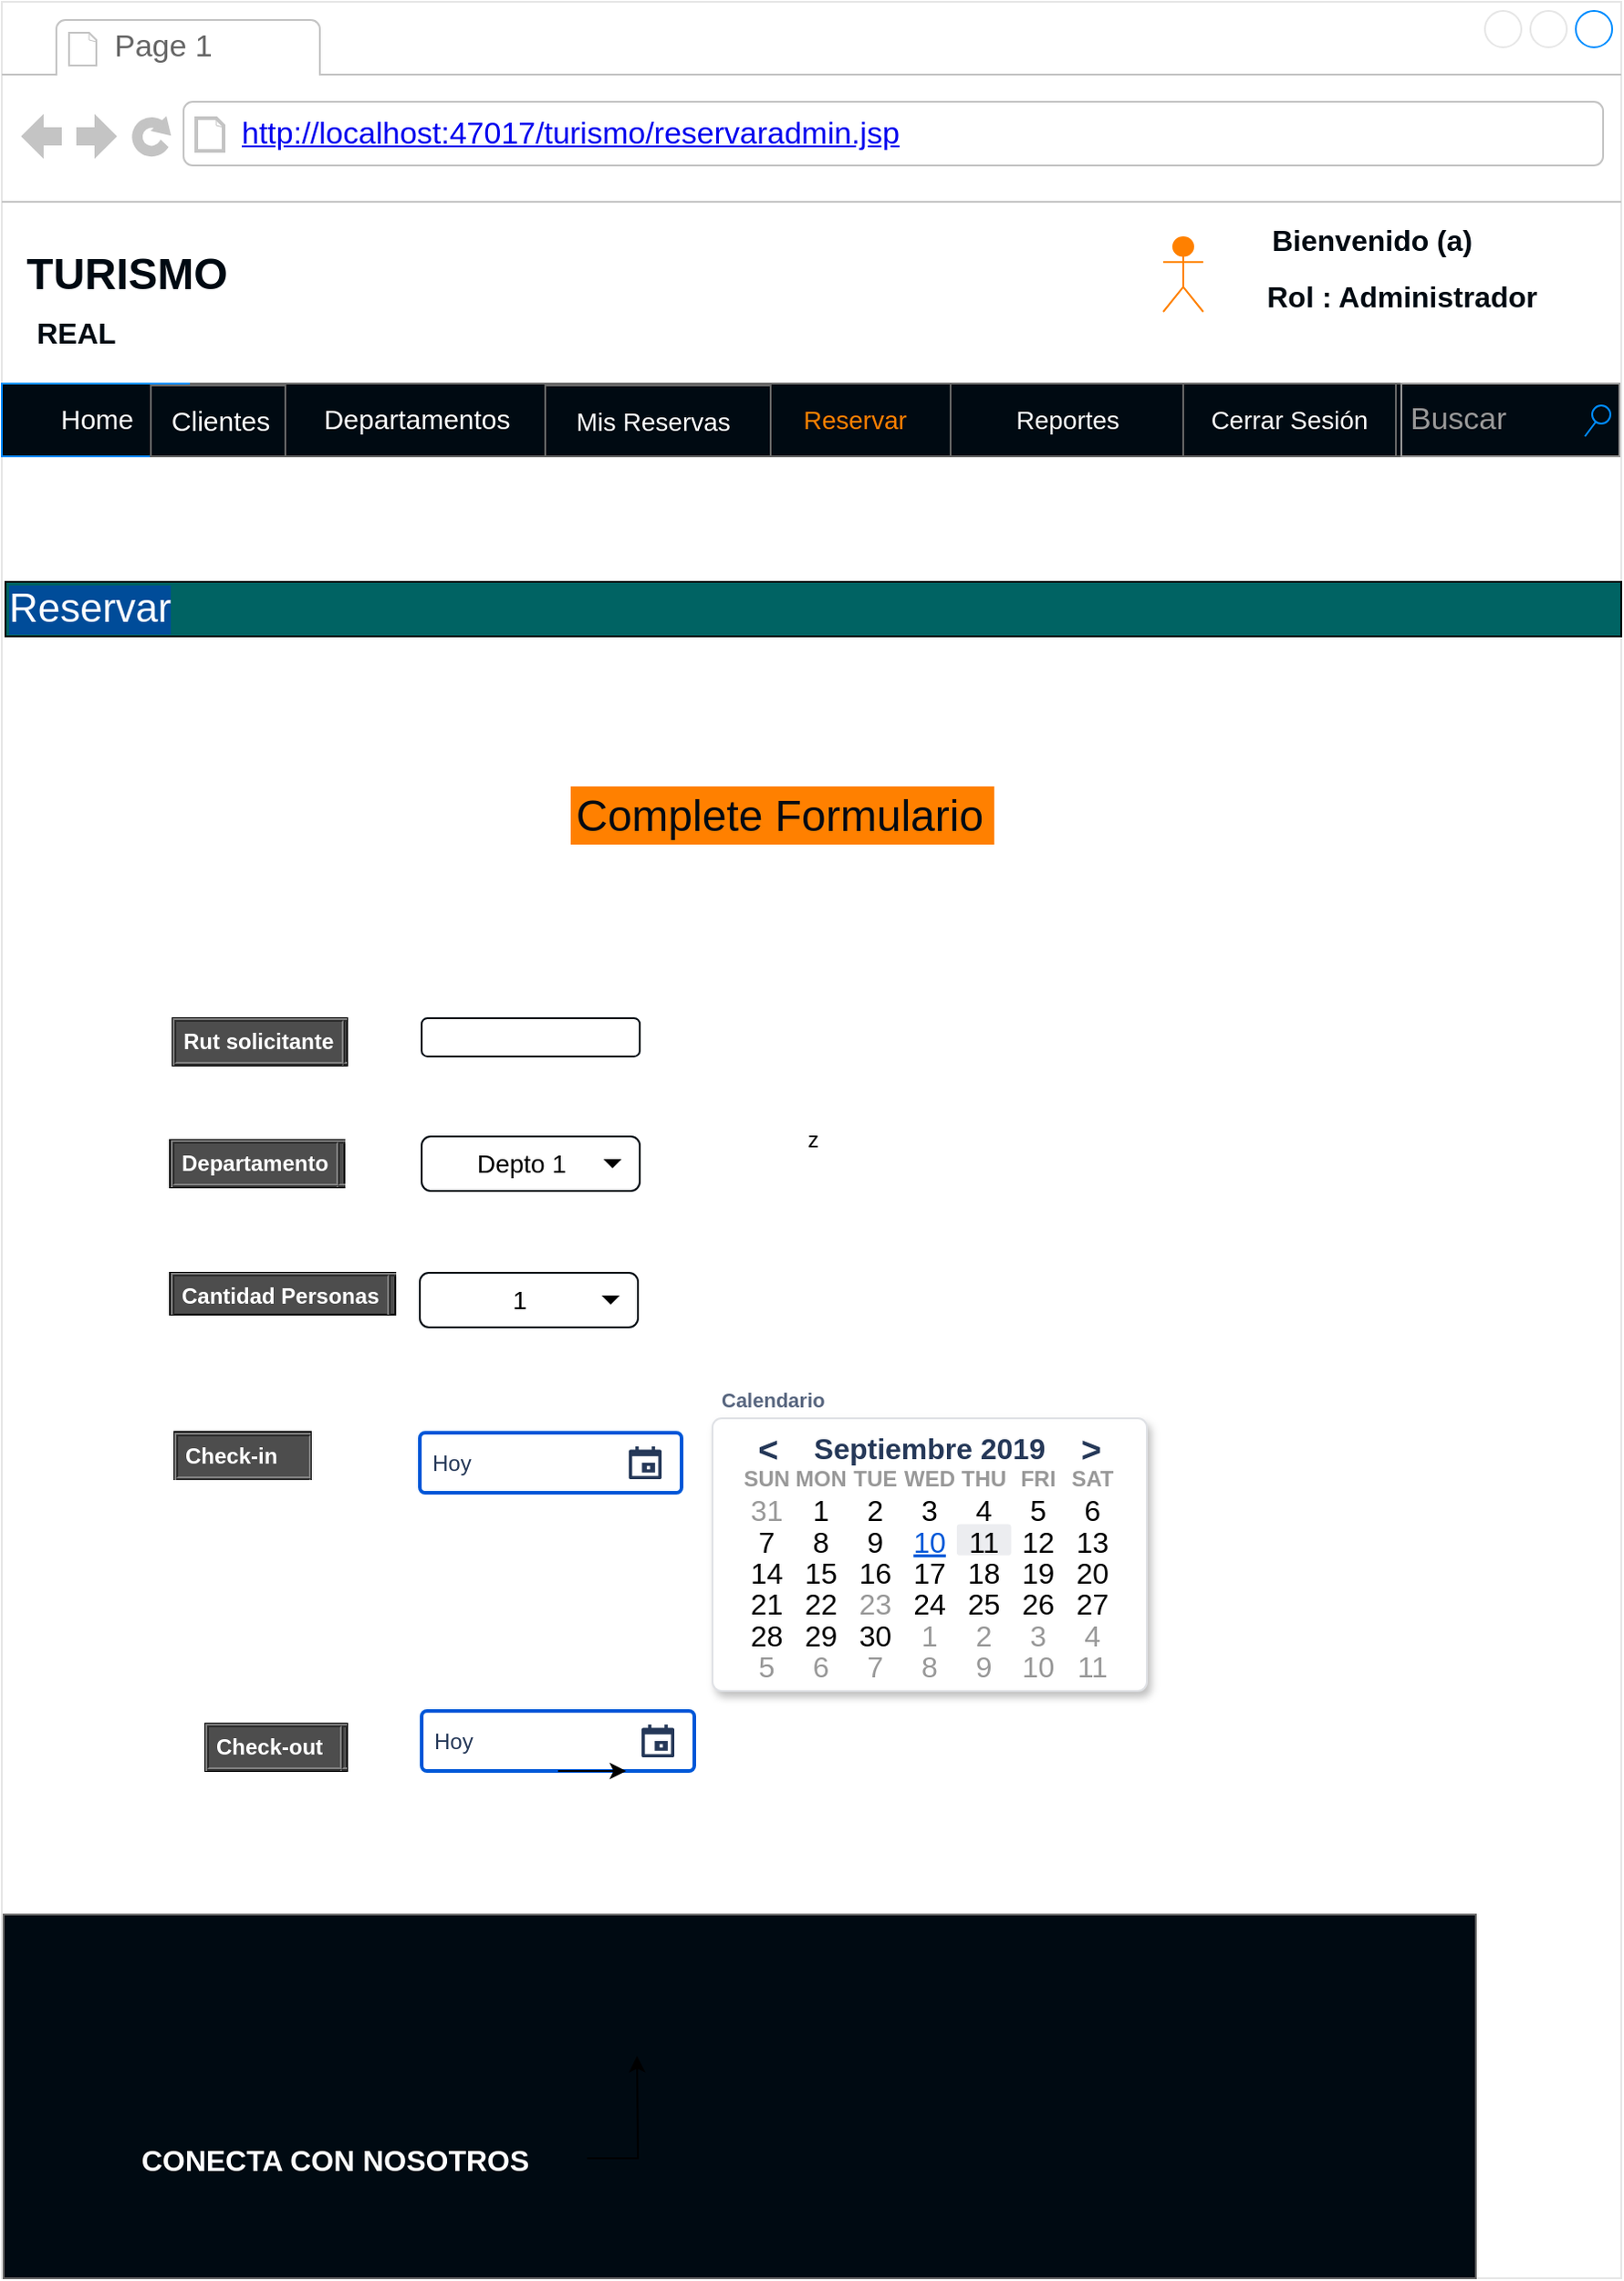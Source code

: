 <mxfile pages="1" version="11.2.9" type="device"><diagram id="nn8o-nB9Y3j_0N80eLnz" name="Page-1"><mxGraphModel dx="1695" dy="433" grid="1" gridSize="10" guides="1" tooltips="1" connect="1" arrows="1" fold="1" page="1" pageScale="1" pageWidth="827" pageHeight="1169" math="0" shadow="0"><root><mxCell id="0"/><mxCell id="1" parent="0"/><mxCell id="z3tYPHD0cMB__CtrZn7K-1" value="z" style="strokeWidth=1;shadow=0;dashed=0;align=center;html=1;shape=mxgraph.mockup.containers.browserWindow;rSize=0;fillColor=#FFFFFF;strokeColor=#E6E6E6;strokeColor2=#008cff;strokeColor3=#c4c4c4;mainText=,;recursiveResize=0;" parent="1" vertex="1"><mxGeometry x="-313" y="308" width="891" height="1252" as="geometry"/></mxCell><mxCell id="z3tYPHD0cMB__CtrZn7K-2" value="Page 1" style="strokeWidth=1;shadow=0;dashed=0;align=center;html=1;shape=mxgraph.mockup.containers.anchor;fontSize=17;fontColor=#666666;align=left;" parent="z3tYPHD0cMB__CtrZn7K-1" vertex="1"><mxGeometry x="60" y="12" width="110" height="26" as="geometry"/></mxCell><mxCell id="z3tYPHD0cMB__CtrZn7K-3" value="&lt;a href=&quot;http://localhost:47017/turismo/misreservas.jsp&quot;&gt;http://localhost:47017/turismo/reservaradmin.jsp&lt;/a&gt;" style="strokeWidth=1;shadow=0;dashed=0;align=center;html=1;shape=mxgraph.mockup.containers.anchor;rSize=0;fontSize=17;fontColor=#666666;align=left;" parent="z3tYPHD0cMB__CtrZn7K-1" vertex="1"><mxGeometry x="130" y="60" width="250" height="26" as="geometry"/></mxCell><mxCell id="z3tYPHD0cMB__CtrZn7K-37" style="edgeStyle=orthogonalEdgeStyle;rounded=0;orthogonalLoop=1;jettySize=auto;html=1;fontSize=22;fontColor=#FFFFFF;" parent="z3tYPHD0cMB__CtrZn7K-1" target="z3tYPHD0cMB__CtrZn7K-1" edge="1"><mxGeometry relative="1" as="geometry"/></mxCell><mxCell id="z3tYPHD0cMB__CtrZn7K-62" value="&lt;font color=&quot;#ffffff&quot;&gt;Reservar&lt;/font&gt;" style="rounded=0;whiteSpace=wrap;html=1;labelBackgroundColor=#004C99;fontSize=22;fontColor=#004C99;align=left;fillColor=#006363;" parent="z3tYPHD0cMB__CtrZn7K-1" vertex="1"><mxGeometry x="2" y="319" width="889" height="30" as="geometry"/></mxCell><mxCell id="z3tYPHD0cMB__CtrZn7K-71" value="&lt;table cellpadding=&quot;4&quot; cellspacing=&quot;0&quot; border=&quot;1&quot; style=&quot;font-size: 1em ; width: 100% ; height: 100%&quot;&gt;&lt;tbody&gt;&lt;tr&gt;&lt;th&gt;Rut solicitante&lt;/th&gt;&lt;th&gt;Departamento&lt;/th&gt;&lt;/tr&gt;&lt;tr&gt;&lt;td&gt;row 1, cell 1&lt;/td&gt;&lt;td&gt;row 1, cell 2&lt;/td&gt;&lt;/tr&gt;&lt;tr&gt;&lt;td&gt;&lt;br&gt;&lt;/td&gt;&lt;td&gt;&lt;br&gt;&lt;/td&gt;&lt;/tr&gt;&lt;/tbody&gt;&lt;/table&gt; " style="verticalAlign=top;align=left;overflow=fill;fillColor=#4D4D4D;fontSize=12;fontFamily=Helvetica;html=1;fontColor=#FFFFFF;" parent="z3tYPHD0cMB__CtrZn7K-1" vertex="1"><mxGeometry x="94" y="559" width="96" height="26" as="geometry"/></mxCell><mxCell id="z3tYPHD0cMB__CtrZn7K-72" value="&lt;table cellpadding=&quot;4&quot; cellspacing=&quot;0&quot; border=&quot;1&quot; style=&quot;font-size: 1em ; width: 100% ; height: 100%&quot;&gt;&lt;tbody&gt;&lt;tr&gt;&lt;th&gt;Cantidad Personas&lt;/th&gt;&lt;th&gt;Estado Pago&lt;/th&gt;&lt;/tr&gt;&lt;tr&gt;&lt;td&gt;row 1, cell 1&lt;/td&gt;&lt;td&gt;row 1, cell 2&lt;/td&gt;&lt;/tr&gt;&lt;tr&gt;&lt;td&gt;&lt;br&gt;&lt;/td&gt;&lt;td&gt;&lt;br&gt;&lt;/td&gt;&lt;/tr&gt;&lt;/tbody&gt;&lt;/table&gt; " style="verticalAlign=top;align=left;overflow=fill;fillColor=#4D4D4D;fontSize=12;fontFamily=Helvetica;html=1;fontColor=#FFFFFF;" parent="z3tYPHD0cMB__CtrZn7K-1" vertex="1"><mxGeometry x="92.5" y="699" width="124" height="23" as="geometry"/></mxCell><mxCell id="z3tYPHD0cMB__CtrZn7K-103" value="&lt;table cellpadding=&quot;4&quot; cellspacing=&quot;0&quot; border=&quot;1&quot; style=&quot;font-size: 1em ; width: 100% ; height: 100%&quot;&gt;&lt;tbody&gt;&lt;tr&gt;&lt;th&gt;Check-in&lt;/th&gt;&lt;th&gt;Check-out&lt;/th&gt;&lt;/tr&gt;&lt;tr&gt;&lt;td&gt;row 1, cell 1&lt;/td&gt;&lt;td&gt;row 1, cell 2&lt;/td&gt;&lt;/tr&gt;&lt;tr&gt;&lt;td&gt;&lt;br&gt;&lt;/td&gt;&lt;td&gt;&lt;br&gt;&lt;/td&gt;&lt;/tr&gt;&lt;/tbody&gt;&lt;/table&gt; " style="verticalAlign=top;align=left;overflow=fill;fillColor=#4D4D4D;fontSize=12;fontFamily=Helvetica;html=1;fontColor=#FFFFFF;" parent="z3tYPHD0cMB__CtrZn7K-1" vertex="1"><mxGeometry x="95" y="786.5" width="75" height="26" as="geometry"/></mxCell><mxCell id="z3tYPHD0cMB__CtrZn7K-110" value="TURISMO" style="text;html=1;strokeColor=none;fillColor=none;align=center;verticalAlign=middle;whiteSpace=wrap;rounded=0;labelBackgroundColor=none;fontSize=24;fontColor=#000A12;fontStyle=1" parent="z3tYPHD0cMB__CtrZn7K-1" vertex="1"><mxGeometry x="41" y="140" width="56" height="20" as="geometry"/></mxCell><mxCell id="z3tYPHD0cMB__CtrZn7K-111" value="&lt;font style=&quot;font-size: 16px&quot;&gt;REAL&lt;/font&gt;" style="text;html=1;strokeColor=none;fillColor=none;align=center;verticalAlign=middle;whiteSpace=wrap;rounded=0;labelBackgroundColor=none;fontSize=22;fontColor=#000A12;fontStyle=1;direction=south;" parent="z3tYPHD0cMB__CtrZn7K-1" vertex="1"><mxGeometry x="26" y="160" width="30" height="41" as="geometry"/></mxCell><mxCell id="z3tYPHD0cMB__CtrZn7K-5" value="" style="strokeWidth=1;shadow=0;dashed=0;align=center;html=1;shape=mxgraph.mockup.text.rrect;rSize=0;fillColor=#000A12;strokeColor=#666666;" parent="z3tYPHD0cMB__CtrZn7K-1" vertex="1"><mxGeometry y="210" width="890" height="40" as="geometry"/></mxCell><mxCell id="z3tYPHD0cMB__CtrZn7K-7" value="&lt;font style=&quot;font-size: 14px&quot; color=&quot;#ff8000&quot;&gt;Reservar&lt;/font&gt;" style="strokeColor=inherit;fillColor=inherit;gradientColor=inherit;strokeWidth=1;shadow=0;dashed=0;align=center;html=1;shape=mxgraph.mockup.text.rrect;rSize=0;fontSize=17;fontColor=#0000ff;" parent="z3tYPHD0cMB__CtrZn7K-5" vertex="1"><mxGeometry x="405" width="128" height="40" as="geometry"/></mxCell><mxCell id="z3tYPHD0cMB__CtrZn7K-8" value="&lt;font style=&quot;font-size: 14px&quot; color=&quot;#ffffff&quot;&gt;Cerrar Sesión&lt;/font&gt;" style="strokeColor=inherit;fillColor=inherit;gradientColor=inherit;strokeWidth=1;shadow=0;dashed=0;align=center;html=1;shape=mxgraph.mockup.text.rrect;rSize=0;fontSize=17;fontColor=#0000ff;" parent="z3tYPHD0cMB__CtrZn7K-5" vertex="1"><mxGeometry x="649" width="118" height="40" as="geometry"/></mxCell><mxCell id="z3tYPHD0cMB__CtrZn7K-9" value="&lt;font style=&quot;font-size: 15px&quot;&gt;Home&lt;/font&gt;" style="strokeWidth=1;shadow=0;dashed=0;align=center;html=1;shape=mxgraph.mockup.text.rrect;rSize=0;fontSize=17;fontColor=#ffffff;fillColor=#000A12;strokeColor=#008cff;" parent="z3tYPHD0cMB__CtrZn7K-5" vertex="1"><mxGeometry width="103" height="40" as="geometry"/></mxCell><mxCell id="z3tYPHD0cMB__CtrZn7K-164" value="&lt;font style=&quot;font-size: 14px&quot; color=&quot;#ffffff&quot;&gt;Mis Reservas&lt;/font&gt;" style="strokeColor=inherit;fillColor=inherit;gradientColor=inherit;strokeWidth=1;shadow=0;dashed=0;align=center;html=1;shape=mxgraph.mockup.text.rrect;rSize=0;fontSize=17;fontColor=#0000ff;" parent="z3tYPHD0cMB__CtrZn7K-5" vertex="1"><mxGeometry x="293" y="1" width="130" height="39" as="geometry"/></mxCell><mxCell id="SbKn4umpk4SBxDPT1Sp--4" value="&lt;font style=&quot;font-size: 15px&quot; color=&quot;#ffffff&quot;&gt;Clientes&lt;/font&gt;" style="strokeColor=inherit;fillColor=inherit;gradientColor=inherit;strokeWidth=1;shadow=0;dashed=0;align=center;html=1;shape=mxgraph.mockup.text.rrect;rSize=0;fontSize=17;fontColor=#0000ff;" vertex="1" parent="z3tYPHD0cMB__CtrZn7K-5"><mxGeometry x="82" y="1" width="76" height="39" as="geometry"/></mxCell><mxCell id="SbKn4umpk4SBxDPT1Sp--5" value="&lt;font style=&quot;font-size: 14px&quot; color=&quot;#ffffff&quot;&gt;Reportes&lt;/font&gt;" style="strokeColor=inherit;fillColor=inherit;gradientColor=inherit;strokeWidth=1;shadow=0;dashed=0;align=center;html=1;shape=mxgraph.mockup.text.rrect;rSize=0;fontSize=17;fontColor=#0000ff;" vertex="1" parent="z3tYPHD0cMB__CtrZn7K-5"><mxGeometry x="522" width="128" height="40" as="geometry"/></mxCell><mxCell id="z3tYPHD0cMB__CtrZn7K-6" value="&lt;font style=&quot;font-size: 15px&quot; color=&quot;#ffffff&quot;&gt;Departamentos&lt;/font&gt;" style="strokeColor=inherit;fillColor=inherit;gradientColor=inherit;strokeWidth=1;shadow=0;dashed=0;align=center;html=1;shape=mxgraph.mockup.text.rrect;rSize=0;fontSize=17;fontColor=#0000ff;" parent="z3tYPHD0cMB__CtrZn7K-5" vertex="1"><mxGeometry x="156" width="143" height="40" as="geometry"/></mxCell><mxCell id="z3tYPHD0cMB__CtrZn7K-14" value="Buscar" style="strokeWidth=1;shadow=0;dashed=0;align=center;html=1;shape=mxgraph.mockup.forms.searchBox;strokeColor=#999999;mainText=;fillColor=#000A12;strokeColor2=#008cff;fontColor=#999999;fontSize=17;align=left;spacingLeft=3;gradientColor=none;" parent="z3tYPHD0cMB__CtrZn7K-5" vertex="1"><mxGeometry x="770" width="120" height="40" as="geometry"/></mxCell><mxCell id="z3tYPHD0cMB__CtrZn7K-120" value="" style="shape=umlActor;verticalLabelPosition=bottom;labelBackgroundColor=#ffffff;verticalAlign=top;html=1;outlineConnect=0;strokeColor=#FF8000;fillColor=#FF8000;gradientColor=none;fontSize=24;fontColor=#000A12;align=left;" parent="z3tYPHD0cMB__CtrZn7K-1" vertex="1"><mxGeometry x="639" y="129.5" width="22" height="41" as="geometry"/></mxCell><mxCell id="z3tYPHD0cMB__CtrZn7K-121" value="&lt;span style=&quot;font-size: 16px&quot;&gt;Bienvenido (a)&lt;/span&gt;" style="text;html=1;strokeColor=none;fillColor=none;align=center;verticalAlign=middle;whiteSpace=wrap;rounded=0;labelBackgroundColor=none;fontSize=22;fontColor=#000A12;fontStyle=1;direction=south;" parent="z3tYPHD0cMB__CtrZn7K-1" vertex="1"><mxGeometry x="685.5" y="109" width="136" height="41" as="geometry"/></mxCell><mxCell id="z3tYPHD0cMB__CtrZn7K-122" value="&lt;span style=&quot;font-size: 16px&quot;&gt;Rol : Administrador&lt;br&gt;&lt;/span&gt;" style="text;html=1;strokeColor=none;fillColor=none;align=center;verticalAlign=middle;whiteSpace=wrap;rounded=0;labelBackgroundColor=none;fontSize=22;fontColor=#000A12;fontStyle=1;direction=south;" parent="z3tYPHD0cMB__CtrZn7K-1" vertex="1"><mxGeometry x="680" y="140" width="181" height="41" as="geometry"/></mxCell><mxCell id="z3tYPHD0cMB__CtrZn7K-148" value="" style="strokeWidth=1;shadow=0;dashed=0;align=center;html=1;shape=mxgraph.mockup.text.rrect;rSize=0;fillColor=#000A12;strokeColor=#666666;" parent="z3tYPHD0cMB__CtrZn7K-1" vertex="1"><mxGeometry x="1" y="1052" width="810" height="200" as="geometry"/></mxCell><mxCell id="z3tYPHD0cMB__CtrZn7K-154" value="" style="edgeStyle=orthogonalEdgeStyle;rounded=0;orthogonalLoop=1;jettySize=auto;html=1;fontSize=24;fontColor=#FFFFFF;" parent="z3tYPHD0cMB__CtrZn7K-148" source="z3tYPHD0cMB__CtrZn7K-147" edge="1"><mxGeometry relative="1" as="geometry"><mxPoint x="348.5" y="77.679" as="targetPoint"/></mxGeometry></mxCell><mxCell id="z3tYPHD0cMB__CtrZn7K-147" value="&lt;span style=&quot;font-size: 16px&quot;&gt;CONECTA CON NOSOTROS&lt;br&gt;&lt;/span&gt;" style="text;html=1;strokeColor=none;fillColor=none;align=center;verticalAlign=middle;whiteSpace=wrap;rounded=0;labelBackgroundColor=none;fontSize=22;fontColor=#FFFFFF;fontStyle=1;direction=south;" parent="z3tYPHD0cMB__CtrZn7K-148" vertex="1"><mxGeometry x="44.0" y="89.286" width="277" height="89.286" as="geometry"/></mxCell><mxCell id="z3tYPHD0cMB__CtrZn7K-169" value="Complete Formulario" style="rounded=0;whiteSpace=wrap;html=1;labelBackgroundColor=none;strokeColor=#FF8000;fillColor=#FF8000;gradientColor=none;fontSize=24;fontColor=#000A12;align=left;" parent="z3tYPHD0cMB__CtrZn7K-1" vertex="1"><mxGeometry x="313.5" y="432" width="232" height="31" as="geometry"/></mxCell><mxCell id="z3tYPHD0cMB__CtrZn7K-170" value="&lt;table cellpadding=&quot;4&quot; cellspacing=&quot;0&quot; border=&quot;1&quot; style=&quot;font-size: 1em ; width: 100% ; height: 100%&quot;&gt;&lt;tbody&gt;&lt;tr&gt;&lt;th&gt;Departamento&lt;br&gt;&lt;/th&gt;&lt;th&gt;Departamento&lt;/th&gt;&lt;/tr&gt;&lt;tr&gt;&lt;td&gt;row 1, cell 1&lt;/td&gt;&lt;td&gt;row 1, cell 2&lt;/td&gt;&lt;/tr&gt;&lt;tr&gt;&lt;td&gt;&lt;br&gt;&lt;/td&gt;&lt;td&gt;&lt;br&gt;&lt;/td&gt;&lt;/tr&gt;&lt;/tbody&gt;&lt;/table&gt; " style="verticalAlign=top;align=left;overflow=fill;fillColor=#4D4D4D;fontSize=12;fontFamily=Helvetica;html=1;fontColor=#FFFFFF;" parent="z3tYPHD0cMB__CtrZn7K-1" vertex="1"><mxGeometry x="92.5" y="626" width="96" height="26" as="geometry"/></mxCell><mxCell id="z3tYPHD0cMB__CtrZn7K-172" value="&lt;table cellpadding=&quot;4&quot; cellspacing=&quot;0&quot; border=&quot;1&quot; style=&quot;font-size: 1em ; width: 100% ; height: 100%&quot;&gt;&lt;tbody&gt;&lt;tr&gt;&lt;th&gt;Check-out&lt;/th&gt;&lt;th&gt;Check-out&lt;/th&gt;&lt;/tr&gt;&lt;tr&gt;&lt;td&gt;row 1, cell 1&lt;/td&gt;&lt;td&gt;row 1, cell 2&lt;/td&gt;&lt;/tr&gt;&lt;tr&gt;&lt;td&gt;&lt;br&gt;&lt;/td&gt;&lt;td&gt;&lt;br&gt;&lt;/td&gt;&lt;/tr&gt;&lt;/tbody&gt;&lt;/table&gt; " style="verticalAlign=top;align=left;overflow=fill;fillColor=#4D4D4D;fontSize=12;fontFamily=Helvetica;html=1;fontColor=#FFFFFF;" parent="z3tYPHD0cMB__CtrZn7K-1" vertex="1"><mxGeometry x="112" y="947" width="78" height="26" as="geometry"/></mxCell><mxCell id="z3tYPHD0cMB__CtrZn7K-206" value="" style="rounded=1;whiteSpace=wrap;html=1;labelBackgroundColor=none;strokeColor=#000A12;fillColor=#FFFFFF;gradientColor=none;fontSize=24;fontColor=#000A12;align=left;" parent="z3tYPHD0cMB__CtrZn7K-1" vertex="1"><mxGeometry x="231" y="559" width="120" height="21" as="geometry"/></mxCell><mxCell id="z3tYPHD0cMB__CtrZn7K-222" value="Depto 1" style="html=1;shadow=0;dashed=0;shape=mxgraph.bootstrap.rrect;rSize=5;strokeColor=#000A12;spacingRight=10;fontSize=14;whiteSpace=wrap;fillColor=#ffffff;align=center;labelBackgroundColor=none;" parent="z3tYPHD0cMB__CtrZn7K-1" vertex="1"><mxGeometry x="231" y="624" width="120" height="30" as="geometry"/></mxCell><mxCell id="z3tYPHD0cMB__CtrZn7K-223" value="" style="shape=triangle;direction=south;fillColor=#000000;strokeColor=none;perimeter=none;" parent="z3tYPHD0cMB__CtrZn7K-222" vertex="1"><mxGeometry x="1" y="0.5" width="10" height="5" relative="1" as="geometry"><mxPoint x="-20" y="-2.5" as="offset"/></mxGeometry></mxCell><mxCell id="z3tYPHD0cMB__CtrZn7K-224" value="1" style="html=1;shadow=0;dashed=0;shape=mxgraph.bootstrap.rrect;rSize=5;strokeColor=#000A12;spacingRight=10;fontSize=14;whiteSpace=wrap;fillColor=#ffffff;align=center;labelBackgroundColor=none;" parent="z3tYPHD0cMB__CtrZn7K-1" vertex="1"><mxGeometry x="230" y="699" width="120" height="30" as="geometry"/></mxCell><mxCell id="z3tYPHD0cMB__CtrZn7K-225" value="" style="shape=triangle;direction=south;fillColor=#000000;strokeColor=none;perimeter=none;" parent="z3tYPHD0cMB__CtrZn7K-224" vertex="1"><mxGeometry x="1" y="0.5" width="10" height="5" relative="1" as="geometry"><mxPoint x="-20" y="-2.5" as="offset"/></mxGeometry></mxCell><mxCell id="z3tYPHD0cMB__CtrZn7K-287" value="Hoy" style="rounded=1;arcSize=9;fillColor=#ffffff;align=left;spacingLeft=5;strokeColor=#0057D8;html=1;strokeWidth=2;fontColor=#253858;fontSize=12;labelBackgroundColor=none;" parent="z3tYPHD0cMB__CtrZn7K-1" vertex="1"><mxGeometry x="230" y="787" width="144" height="33" as="geometry"/></mxCell><mxCell id="z3tYPHD0cMB__CtrZn7K-288" value="" style="shape=mxgraph.gmdl.calendar;fillColor=#253858;strokeColor=none" parent="z3tYPHD0cMB__CtrZn7K-287" vertex="1"><mxGeometry x="1" y="0.5" width="18" height="18" relative="1" as="geometry"><mxPoint x="-29" y="-9" as="offset"/></mxGeometry></mxCell><mxCell id="z3tYPHD0cMB__CtrZn7K-286" value="Calendario" style="fillColor=none;strokeColor=none;html=1;fontSize=11;fontStyle=0;align=left;fontColor=#596780;fontStyle=1;fontSize=11;labelBackgroundColor=none;" parent="z3tYPHD0cMB__CtrZn7K-1" vertex="1"><mxGeometry x="393.5" y="759" width="240" height="20" as="geometry"/></mxCell><mxCell id="z3tYPHD0cMB__CtrZn7K-289" value="" style="shape=mxgraph.mockup.forms.rrect;rSize=5;strokeColor=#DFE1E5;fillColor=#ffffff;shadow=1;labelBackgroundColor=none;fontSize=24;fontColor=#000A12;align=left;html=1;" parent="z3tYPHD0cMB__CtrZn7K-1" vertex="1"><mxGeometry x="391" y="779" width="239" height="150" as="geometry"/></mxCell><mxCell id="z3tYPHD0cMB__CtrZn7K-290" value="Septiembre 2019" style="strokeColor=none;fillColor=none;fontColor=#253858;fontSize=16;fontStyle=1" parent="z3tYPHD0cMB__CtrZn7K-289" vertex="1"><mxGeometry x="44.812" y="6.857" width="149.375" height="17.143" as="geometry"/></mxCell><mxCell id="z3tYPHD0cMB__CtrZn7K-291" value="&lt;" style="strokeColor=none;fillColor=none;fontColor=#253858;fontSize=19;fontStyle=1;" parent="z3tYPHD0cMB__CtrZn7K-289" vertex="1"><mxGeometry x="11.95" y="6.857" width="37.344" height="17.143" as="geometry"/></mxCell><mxCell id="z3tYPHD0cMB__CtrZn7K-292" value="&gt;" style="strokeColor=none;fillColor=none;fontColor=#253858;fontSize=19;fontStyle=1;" parent="z3tYPHD0cMB__CtrZn7K-289" vertex="1"><mxGeometry x="189.706" y="6.857" width="37.344" height="17.143" as="geometry"/></mxCell><mxCell id="z3tYPHD0cMB__CtrZn7K-293" value="SUN" style="strokeColor=none;fillColor=none;fontColor=#999999;fontSize=12;fontStyle=1" parent="z3tYPHD0cMB__CtrZn7K-289" vertex="1"><mxGeometry x="14.938" y="24.0" width="29.875" height="17.143" as="geometry"/></mxCell><mxCell id="z3tYPHD0cMB__CtrZn7K-294" value="MON" style="strokeColor=none;fillColor=none;fontColor=#999999;fontSize=12;fontStyle=1" parent="z3tYPHD0cMB__CtrZn7K-289" vertex="1"><mxGeometry x="44.812" y="24.0" width="29.875" height="17.143" as="geometry"/></mxCell><mxCell id="z3tYPHD0cMB__CtrZn7K-295" value="TUE" style="strokeColor=none;fillColor=none;fontColor=#999999;fontSize=12;fontStyle=1" parent="z3tYPHD0cMB__CtrZn7K-289" vertex="1"><mxGeometry x="74.688" y="24.0" width="29.875" height="17.143" as="geometry"/></mxCell><mxCell id="z3tYPHD0cMB__CtrZn7K-296" value="WED" style="strokeColor=none;fillColor=none;fontColor=#999999;fontSize=12;fontStyle=1" parent="z3tYPHD0cMB__CtrZn7K-289" vertex="1"><mxGeometry x="104.562" y="24.0" width="29.875" height="17.143" as="geometry"/></mxCell><mxCell id="z3tYPHD0cMB__CtrZn7K-297" value="THU" style="strokeColor=none;fillColor=none;fontColor=#999999;fontSize=12;fontStyle=1" parent="z3tYPHD0cMB__CtrZn7K-289" vertex="1"><mxGeometry x="134.438" y="24.0" width="29.875" height="17.143" as="geometry"/></mxCell><mxCell id="z3tYPHD0cMB__CtrZn7K-298" value="FRI" style="strokeColor=none;fillColor=none;fontColor=#999999;fontSize=12;fontStyle=1" parent="z3tYPHD0cMB__CtrZn7K-289" vertex="1"><mxGeometry x="164.312" y="24.0" width="29.875" height="17.143" as="geometry"/></mxCell><mxCell id="z3tYPHD0cMB__CtrZn7K-299" value="SAT" style="strokeColor=none;fillColor=none;fontColor=#999999;fontSize=12;fontStyle=1" parent="z3tYPHD0cMB__CtrZn7K-289" vertex="1"><mxGeometry x="194.188" y="24.0" width="29.875" height="17.143" as="geometry"/></mxCell><mxCell id="z3tYPHD0cMB__CtrZn7K-300" value="31" style="strokeColor=none;fillColor=none;fontColor=#999999;fontSize=16" parent="z3tYPHD0cMB__CtrZn7K-289" vertex="1"><mxGeometry x="14.938" y="41.143" width="29.875" height="17.143" as="geometry"/></mxCell><mxCell id="z3tYPHD0cMB__CtrZn7K-301" value="1" style="strokeColor=none;fillColor=none;fontColor=#000000;fontSize=16" parent="z3tYPHD0cMB__CtrZn7K-289" vertex="1"><mxGeometry x="44.812" y="41.143" width="29.875" height="17.143" as="geometry"/></mxCell><mxCell id="z3tYPHD0cMB__CtrZn7K-302" value="2" style="strokeColor=none;fillColor=none;fontColor=#000000;fontSize=16" parent="z3tYPHD0cMB__CtrZn7K-289" vertex="1"><mxGeometry x="74.688" y="41.143" width="29.875" height="17.143" as="geometry"/></mxCell><mxCell id="z3tYPHD0cMB__CtrZn7K-303" value="3" style="strokeColor=none;fillColor=none;fontColor=#000000;fontSize=16" parent="z3tYPHD0cMB__CtrZn7K-289" vertex="1"><mxGeometry x="104.562" y="41.143" width="29.875" height="17.143" as="geometry"/></mxCell><mxCell id="z3tYPHD0cMB__CtrZn7K-304" value="4" style="strokeColor=none;fillColor=none;fontColor=#000000;fontSize=16" parent="z3tYPHD0cMB__CtrZn7K-289" vertex="1"><mxGeometry x="134.438" y="41.143" width="29.875" height="17.143" as="geometry"/></mxCell><mxCell id="z3tYPHD0cMB__CtrZn7K-305" value="5" style="strokeColor=none;fillColor=none;fontColor=#000000;fontSize=16" parent="z3tYPHD0cMB__CtrZn7K-289" vertex="1"><mxGeometry x="164.312" y="41.143" width="29.875" height="17.143" as="geometry"/></mxCell><mxCell id="z3tYPHD0cMB__CtrZn7K-306" value="6" style="strokeColor=none;fillColor=none;fontColor=#000000;fontSize=16" parent="z3tYPHD0cMB__CtrZn7K-289" vertex="1"><mxGeometry x="194.188" y="41.143" width="29.875" height="17.143" as="geometry"/></mxCell><mxCell id="z3tYPHD0cMB__CtrZn7K-307" value="7" style="strokeColor=none;fillColor=none;fontColor=#000000;fontSize=16" parent="z3tYPHD0cMB__CtrZn7K-289" vertex="1"><mxGeometry x="14.938" y="58.286" width="29.875" height="17.143" as="geometry"/></mxCell><mxCell id="z3tYPHD0cMB__CtrZn7K-308" value="8" style="strokeColor=none;fillColor=none;fontColor=#000000;fontSize=16" parent="z3tYPHD0cMB__CtrZn7K-289" vertex="1"><mxGeometry x="44.812" y="58.286" width="29.875" height="17.143" as="geometry"/></mxCell><mxCell id="z3tYPHD0cMB__CtrZn7K-309" value="9" style="strokeColor=none;fillColor=none;fontColor=#000000;fontSize=16" parent="z3tYPHD0cMB__CtrZn7K-289" vertex="1"><mxGeometry x="74.688" y="58.286" width="29.875" height="17.143" as="geometry"/></mxCell><mxCell id="z3tYPHD0cMB__CtrZn7K-310" value="10" style="strokeColor=none;fillColor=none;fontColor=#0057D8;fontSize=16;fontStyle=4" parent="z3tYPHD0cMB__CtrZn7K-289" vertex="1"><mxGeometry x="104.562" y="58.286" width="29.875" height="17.143" as="geometry"/></mxCell><mxCell id="z3tYPHD0cMB__CtrZn7K-311" value="11" style="strokeColor=none;fillColor=#ECEDF0;fontColor=#000000;fontSize=16;rounded=1;arcSize=10" parent="z3tYPHD0cMB__CtrZn7K-289" vertex="1"><mxGeometry x="134.438" y="58.286" width="29.875" height="17.143" as="geometry"/></mxCell><mxCell id="z3tYPHD0cMB__CtrZn7K-312" value="12" style="strokeColor=none;fillColor=none;fontColor=#000000;fontSize=16" parent="z3tYPHD0cMB__CtrZn7K-289" vertex="1"><mxGeometry x="164.312" y="58.286" width="29.875" height="17.143" as="geometry"/></mxCell><mxCell id="z3tYPHD0cMB__CtrZn7K-313" value="13" style="strokeColor=none;fillColor=none;fontColor=#000000;fontSize=16" parent="z3tYPHD0cMB__CtrZn7K-289" vertex="1"><mxGeometry x="194.188" y="58.286" width="29.875" height="17.143" as="geometry"/></mxCell><mxCell id="z3tYPHD0cMB__CtrZn7K-314" value="14" style="strokeColor=none;fillColor=none;fontColor=#000000;fontSize=16" parent="z3tYPHD0cMB__CtrZn7K-289" vertex="1"><mxGeometry x="14.938" y="75.429" width="29.875" height="17.143" as="geometry"/></mxCell><mxCell id="z3tYPHD0cMB__CtrZn7K-315" value="15" style="strokeColor=none;fillColor=none;fontColor=#000000;fontSize=16" parent="z3tYPHD0cMB__CtrZn7K-289" vertex="1"><mxGeometry x="44.812" y="75.429" width="29.875" height="17.143" as="geometry"/></mxCell><mxCell id="z3tYPHD0cMB__CtrZn7K-316" value="16" style="strokeColor=none;fillColor=none;fontColor=#000000;fontSize=16" parent="z3tYPHD0cMB__CtrZn7K-289" vertex="1"><mxGeometry x="74.688" y="75.429" width="29.875" height="17.143" as="geometry"/></mxCell><mxCell id="z3tYPHD0cMB__CtrZn7K-317" value="17" style="strokeColor=none;fillColor=none;fontColor=#000000;fontSize=16" parent="z3tYPHD0cMB__CtrZn7K-289" vertex="1"><mxGeometry x="104.562" y="75.429" width="29.875" height="17.143" as="geometry"/></mxCell><mxCell id="z3tYPHD0cMB__CtrZn7K-318" value="18" style="strokeColor=none;fillColor=none;fontColor=#000000;fontSize=16" parent="z3tYPHD0cMB__CtrZn7K-289" vertex="1"><mxGeometry x="134.438" y="75.429" width="29.875" height="17.143" as="geometry"/></mxCell><mxCell id="z3tYPHD0cMB__CtrZn7K-319" value="19" style="strokeColor=none;fillColor=none;fontColor=#000000;fontSize=16" parent="z3tYPHD0cMB__CtrZn7K-289" vertex="1"><mxGeometry x="164.312" y="75.429" width="29.875" height="17.143" as="geometry"/></mxCell><mxCell id="z3tYPHD0cMB__CtrZn7K-320" value="20" style="strokeColor=none;fillColor=none;fontColor=#000000;fontSize=16" parent="z3tYPHD0cMB__CtrZn7K-289" vertex="1"><mxGeometry x="194.188" y="75.429" width="29.875" height="17.143" as="geometry"/></mxCell><mxCell id="z3tYPHD0cMB__CtrZn7K-321" value="21" style="strokeColor=none;fillColor=none;fontColor=#000000;fontSize=16" parent="z3tYPHD0cMB__CtrZn7K-289" vertex="1"><mxGeometry x="14.938" y="92.571" width="29.875" height="17.143" as="geometry"/></mxCell><mxCell id="z3tYPHD0cMB__CtrZn7K-322" value="22" style="strokeColor=none;fillColor=none;fontColor=#000000;fontSize=16" parent="z3tYPHD0cMB__CtrZn7K-289" vertex="1"><mxGeometry x="44.812" y="92.571" width="29.875" height="17.143" as="geometry"/></mxCell><mxCell id="z3tYPHD0cMB__CtrZn7K-323" value="23" style="strokeColor=none;fillColor=none;fontColor=#999999;fontSize=16" parent="z3tYPHD0cMB__CtrZn7K-289" vertex="1"><mxGeometry x="74.688" y="92.571" width="29.875" height="17.143" as="geometry"/></mxCell><mxCell id="z3tYPHD0cMB__CtrZn7K-324" value="24" style="strokeColor=none;fillColor=none;fontColor=#000000;fontSize=16" parent="z3tYPHD0cMB__CtrZn7K-289" vertex="1"><mxGeometry x="104.562" y="92.571" width="29.875" height="17.143" as="geometry"/></mxCell><mxCell id="z3tYPHD0cMB__CtrZn7K-325" value="25" style="strokeColor=none;fillColor=none;fontColor=#000000;fontSize=16" parent="z3tYPHD0cMB__CtrZn7K-289" vertex="1"><mxGeometry x="134.438" y="92.571" width="29.875" height="17.143" as="geometry"/></mxCell><mxCell id="z3tYPHD0cMB__CtrZn7K-326" value="26" style="strokeColor=none;fillColor=none;fontColor=#000000;fontSize=16" parent="z3tYPHD0cMB__CtrZn7K-289" vertex="1"><mxGeometry x="164.312" y="92.571" width="29.875" height="17.143" as="geometry"/></mxCell><mxCell id="z3tYPHD0cMB__CtrZn7K-327" value="27" style="strokeColor=none;fillColor=none;fontColor=#000000;fontSize=16" parent="z3tYPHD0cMB__CtrZn7K-289" vertex="1"><mxGeometry x="194.188" y="92.571" width="29.875" height="17.143" as="geometry"/></mxCell><mxCell id="z3tYPHD0cMB__CtrZn7K-328" value="28" style="strokeColor=none;fillColor=none;fontColor=#000000;fontSize=16" parent="z3tYPHD0cMB__CtrZn7K-289" vertex="1"><mxGeometry x="14.938" y="109.714" width="29.875" height="17.143" as="geometry"/></mxCell><mxCell id="z3tYPHD0cMB__CtrZn7K-329" value="29" style="strokeColor=none;fillColor=none;fontColor=#000000;fontSize=16" parent="z3tYPHD0cMB__CtrZn7K-289" vertex="1"><mxGeometry x="44.812" y="109.714" width="29.875" height="17.143" as="geometry"/></mxCell><mxCell id="z3tYPHD0cMB__CtrZn7K-330" value="30" style="strokeColor=none;fillColor=none;fontColor=#000000;fontSize=16" parent="z3tYPHD0cMB__CtrZn7K-289" vertex="1"><mxGeometry x="74.688" y="109.714" width="29.875" height="17.143" as="geometry"/></mxCell><mxCell id="z3tYPHD0cMB__CtrZn7K-331" value="1" style="strokeColor=none;fillColor=none;fontColor=#999999;fontSize=16" parent="z3tYPHD0cMB__CtrZn7K-289" vertex="1"><mxGeometry x="104.562" y="109.714" width="29.875" height="17.143" as="geometry"/></mxCell><mxCell id="z3tYPHD0cMB__CtrZn7K-332" value="2" style="strokeColor=none;fillColor=none;fontColor=#999999;fontSize=16" parent="z3tYPHD0cMB__CtrZn7K-289" vertex="1"><mxGeometry x="134.438" y="109.714" width="29.875" height="17.143" as="geometry"/></mxCell><mxCell id="z3tYPHD0cMB__CtrZn7K-333" value="3" style="strokeColor=none;fillColor=none;fontColor=#999999;fontSize=16" parent="z3tYPHD0cMB__CtrZn7K-289" vertex="1"><mxGeometry x="164.312" y="109.714" width="29.875" height="17.143" as="geometry"/></mxCell><mxCell id="z3tYPHD0cMB__CtrZn7K-334" value="4" style="strokeColor=none;fillColor=none;fontColor=#999999;fontSize=16" parent="z3tYPHD0cMB__CtrZn7K-289" vertex="1"><mxGeometry x="194.188" y="109.714" width="29.875" height="17.143" as="geometry"/></mxCell><mxCell id="z3tYPHD0cMB__CtrZn7K-335" value="5" style="strokeColor=none;fillColor=none;fontColor=#999999;fontSize=16" parent="z3tYPHD0cMB__CtrZn7K-289" vertex="1"><mxGeometry x="14.938" y="126.857" width="29.875" height="17.143" as="geometry"/></mxCell><mxCell id="z3tYPHD0cMB__CtrZn7K-336" value="6" style="strokeColor=none;fillColor=none;fontColor=#999999;fontSize=16" parent="z3tYPHD0cMB__CtrZn7K-289" vertex="1"><mxGeometry x="44.812" y="126.857" width="29.875" height="17.143" as="geometry"/></mxCell><mxCell id="z3tYPHD0cMB__CtrZn7K-337" value="7" style="strokeColor=none;fillColor=none;fontColor=#999999;fontSize=16" parent="z3tYPHD0cMB__CtrZn7K-289" vertex="1"><mxGeometry x="74.688" y="126.857" width="29.875" height="17.143" as="geometry"/></mxCell><mxCell id="z3tYPHD0cMB__CtrZn7K-338" value="8" style="strokeColor=none;fillColor=none;fontColor=#999999;fontSize=16" parent="z3tYPHD0cMB__CtrZn7K-289" vertex="1"><mxGeometry x="104.562" y="126.857" width="29.875" height="17.143" as="geometry"/></mxCell><mxCell id="z3tYPHD0cMB__CtrZn7K-339" value="9" style="strokeColor=none;fillColor=none;fontColor=#999999;fontSize=16" parent="z3tYPHD0cMB__CtrZn7K-289" vertex="1"><mxGeometry x="134.438" y="126.857" width="29.875" height="17.143" as="geometry"/></mxCell><mxCell id="z3tYPHD0cMB__CtrZn7K-340" value="10" style="strokeColor=none;fillColor=none;fontColor=#999999;fontSize=16" parent="z3tYPHD0cMB__CtrZn7K-289" vertex="1"><mxGeometry x="164.312" y="126.857" width="29.875" height="17.143" as="geometry"/></mxCell><mxCell id="z3tYPHD0cMB__CtrZn7K-341" value="11" style="strokeColor=none;fillColor=none;fontColor=#999999;fontSize=16" parent="z3tYPHD0cMB__CtrZn7K-289" vertex="1"><mxGeometry x="194.188" y="126.857" width="29.875" height="17.143" as="geometry"/></mxCell><mxCell id="z3tYPHD0cMB__CtrZn7K-347" value="Hoy" style="rounded=1;arcSize=9;fillColor=#ffffff;align=left;spacingLeft=5;strokeColor=#0057D8;html=1;strokeWidth=2;fontColor=#253858;fontSize=12;labelBackgroundColor=none;" parent="z3tYPHD0cMB__CtrZn7K-1" vertex="1"><mxGeometry x="231" y="940" width="150" height="33" as="geometry"/></mxCell><mxCell id="z3tYPHD0cMB__CtrZn7K-348" value="" style="shape=mxgraph.gmdl.calendar;fillColor=#253858;strokeColor=none" parent="z3tYPHD0cMB__CtrZn7K-347" vertex="1"><mxGeometry x="1" y="0.5" width="18" height="18" relative="1" as="geometry"><mxPoint x="-29" y="-9" as="offset"/></mxGeometry></mxCell><mxCell id="z3tYPHD0cMB__CtrZn7K-349" style="edgeStyle=orthogonalEdgeStyle;rounded=0;orthogonalLoop=1;jettySize=auto;html=1;exitX=0.5;exitY=1;exitDx=0;exitDy=0;entryX=0.75;entryY=1;entryDx=0;entryDy=0;fontSize=24;fontColor=#000A12;" parent="z3tYPHD0cMB__CtrZn7K-1" source="z3tYPHD0cMB__CtrZn7K-347" target="z3tYPHD0cMB__CtrZn7K-347" edge="1"><mxGeometry relative="1" as="geometry"/></mxCell></root></mxGraphModel></diagram></mxfile>